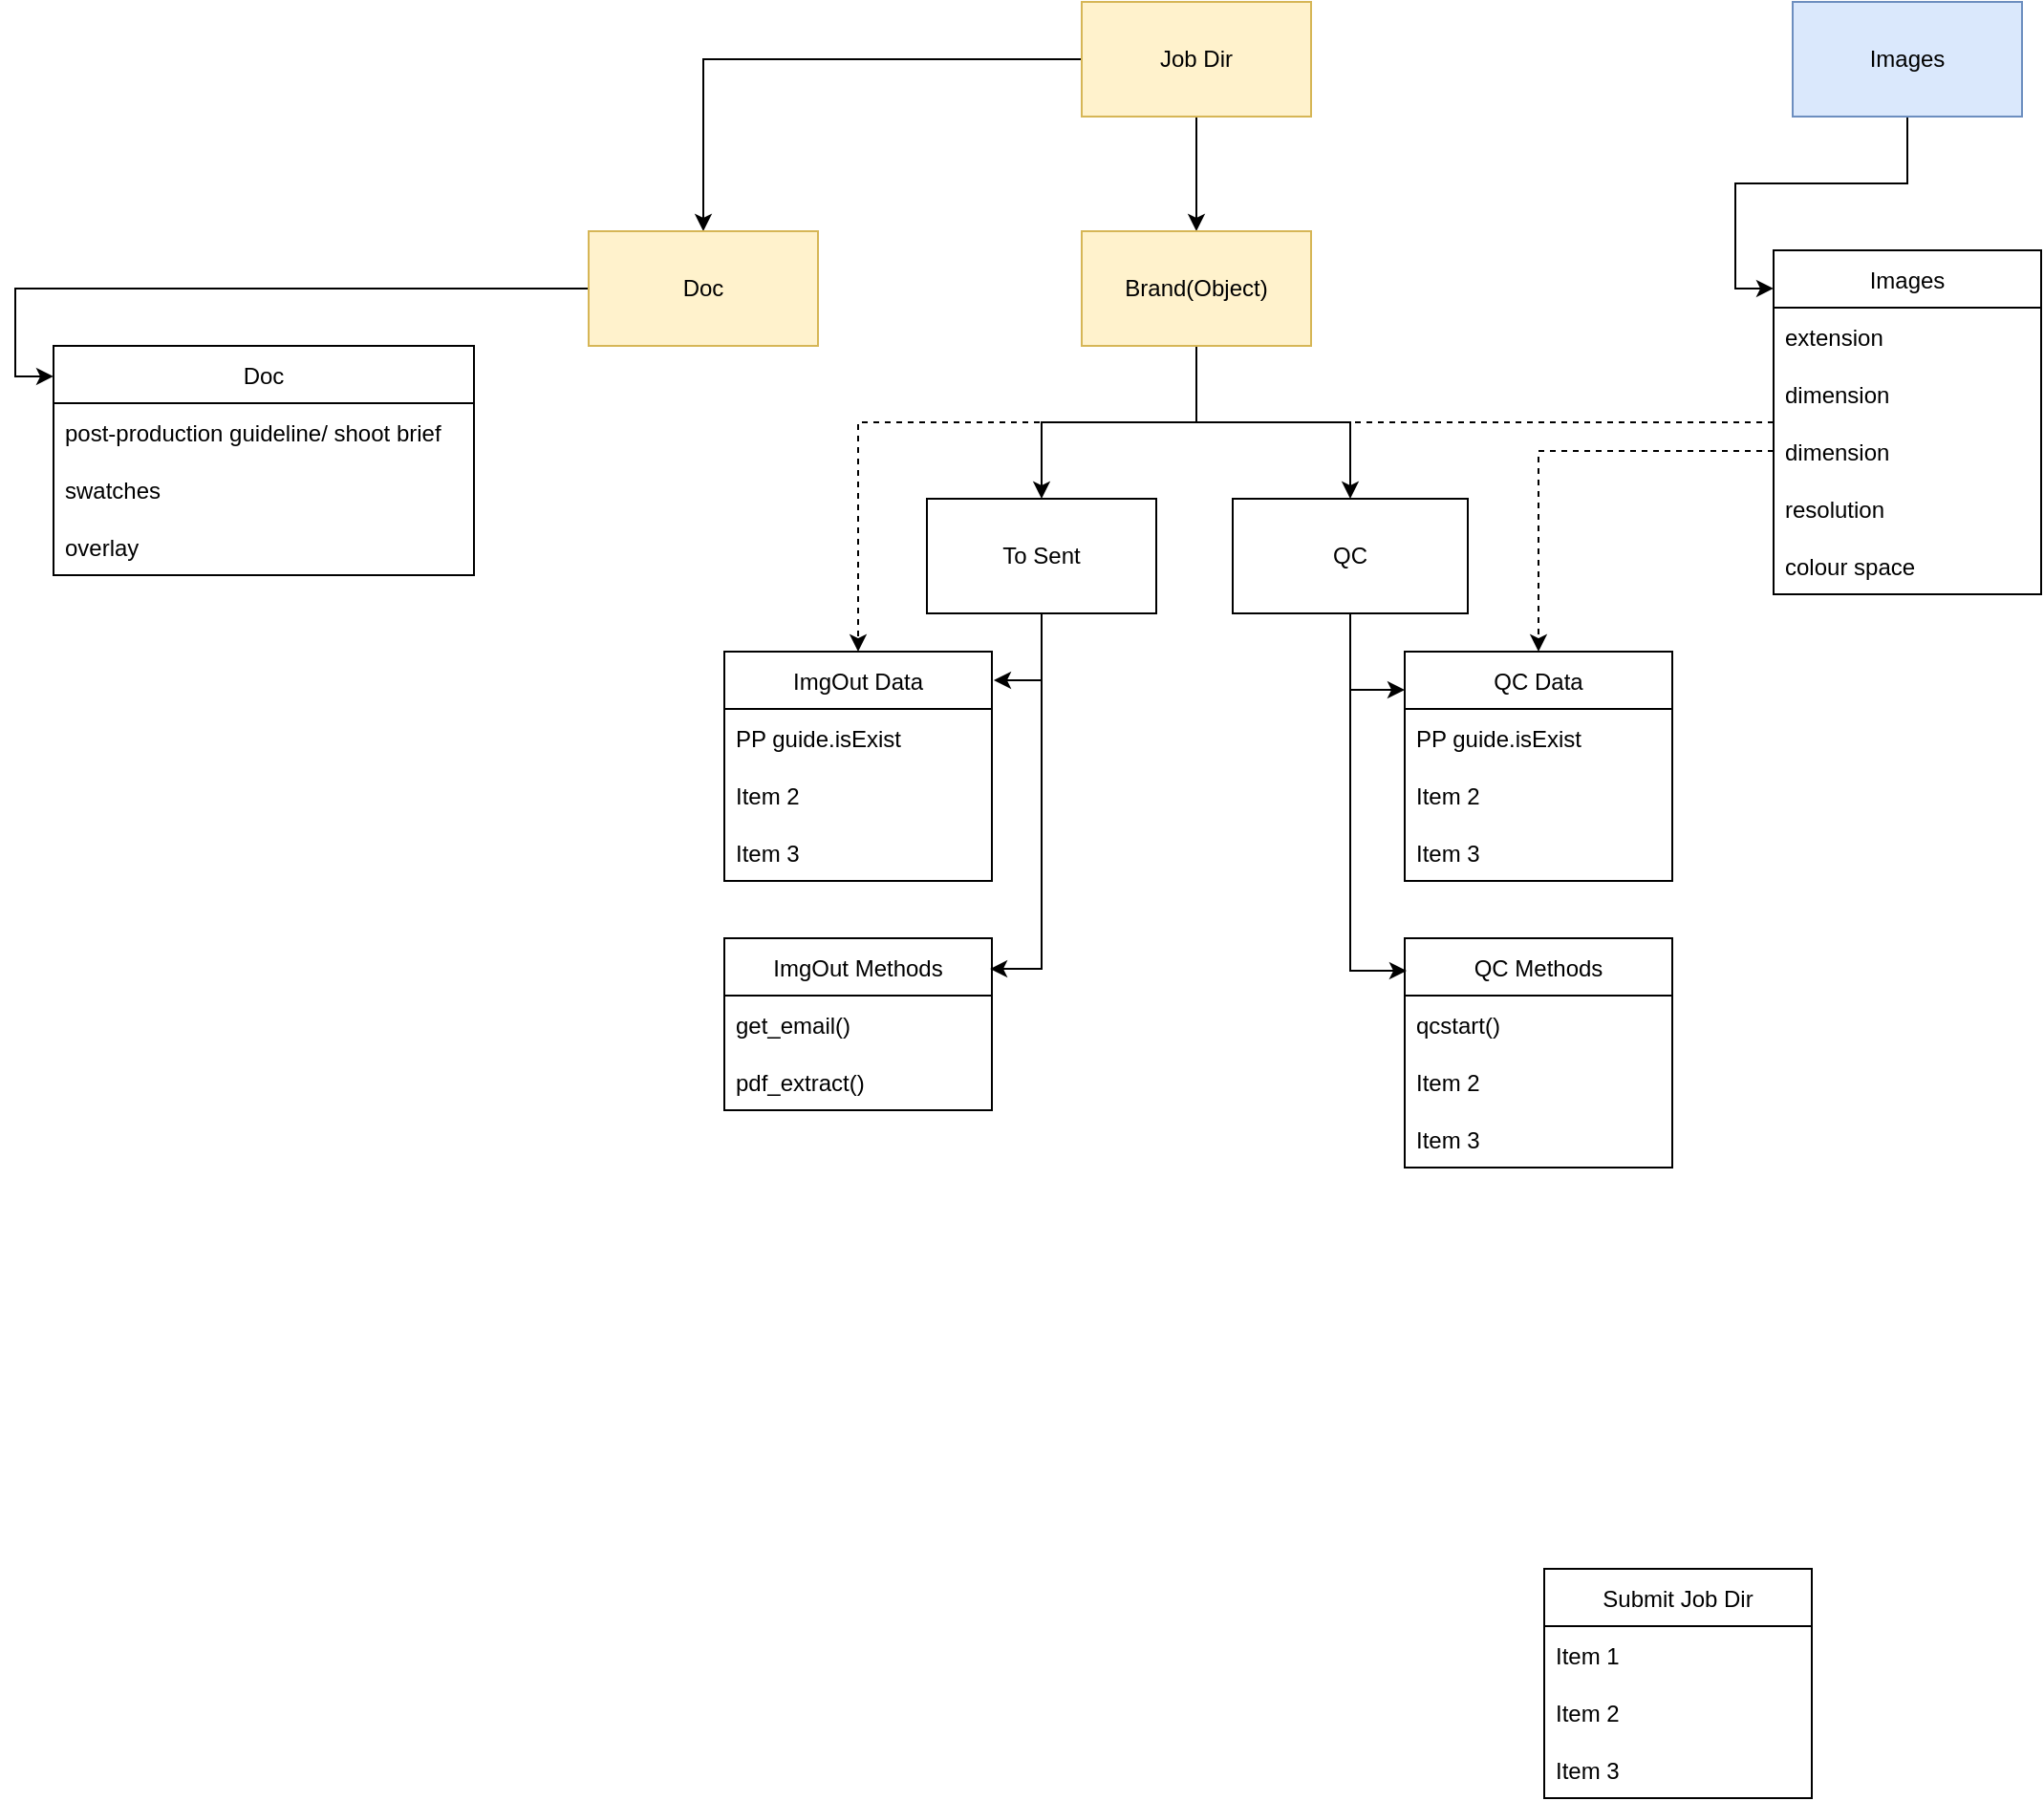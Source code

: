 <mxfile version="20.1.1" type="github">
  <diagram id="C5RBs43oDa-KdzZeNtuy" name="Page-1">
    <mxGraphModel dx="2253" dy="1881" grid="1" gridSize="10" guides="1" tooltips="1" connect="1" arrows="1" fold="1" page="1" pageScale="1" pageWidth="827" pageHeight="1169" math="0" shadow="0">
      <root>
        <mxCell id="WIyWlLk6GJQsqaUBKTNV-0" />
        <mxCell id="WIyWlLk6GJQsqaUBKTNV-1" parent="WIyWlLk6GJQsqaUBKTNV-0" />
        <mxCell id="uOcTOVICnpgIK9QM16jQ-22" style="edgeStyle=orthogonalEdgeStyle;rounded=0;orthogonalLoop=1;jettySize=auto;html=1;entryX=0.5;entryY=0;entryDx=0;entryDy=0;dashed=1;" edge="1" parent="WIyWlLk6GJQsqaUBKTNV-1" source="jGZXXcA7KvOJNHB1vB-I-1" target="uOcTOVICnpgIK9QM16jQ-16">
          <mxGeometry relative="1" as="geometry" />
        </mxCell>
        <mxCell id="jGZXXcA7KvOJNHB1vB-I-1" value="Images" style="swimlane;fontStyle=0;childLayout=stackLayout;horizontal=1;startSize=30;horizontalStack=0;resizeParent=1;resizeParentMax=0;resizeLast=0;collapsible=1;marginBottom=0;" parent="WIyWlLk6GJQsqaUBKTNV-1" vertex="1">
          <mxGeometry x="560" y="-1000" width="140" height="180" as="geometry" />
        </mxCell>
        <mxCell id="jGZXXcA7KvOJNHB1vB-I-2" value="extension" style="text;strokeColor=none;fillColor=none;align=left;verticalAlign=middle;spacingLeft=4;spacingRight=4;overflow=hidden;points=[[0,0.5],[1,0.5]];portConstraint=eastwest;rotatable=0;" parent="jGZXXcA7KvOJNHB1vB-I-1" vertex="1">
          <mxGeometry y="30" width="140" height="30" as="geometry" />
        </mxCell>
        <mxCell id="jGZXXcA7KvOJNHB1vB-I-13" value="dimension" style="text;strokeColor=none;fillColor=none;align=left;verticalAlign=middle;spacingLeft=4;spacingRight=4;overflow=hidden;points=[[0,0.5],[1,0.5]];portConstraint=eastwest;rotatable=0;" parent="jGZXXcA7KvOJNHB1vB-I-1" vertex="1">
          <mxGeometry y="60" width="140" height="30" as="geometry" />
        </mxCell>
        <mxCell id="jGZXXcA7KvOJNHB1vB-I-3" value="dimension" style="text;strokeColor=none;fillColor=none;align=left;verticalAlign=middle;spacingLeft=4;spacingRight=4;overflow=hidden;points=[[0,0.5],[1,0.5]];portConstraint=eastwest;rotatable=0;" parent="jGZXXcA7KvOJNHB1vB-I-1" vertex="1">
          <mxGeometry y="90" width="140" height="30" as="geometry" />
        </mxCell>
        <mxCell id="jGZXXcA7KvOJNHB1vB-I-4" value="resolution" style="text;strokeColor=none;fillColor=none;align=left;verticalAlign=middle;spacingLeft=4;spacingRight=4;overflow=hidden;points=[[0,0.5],[1,0.5]];portConstraint=eastwest;rotatable=0;" parent="jGZXXcA7KvOJNHB1vB-I-1" vertex="1">
          <mxGeometry y="120" width="140" height="30" as="geometry" />
        </mxCell>
        <mxCell id="jGZXXcA7KvOJNHB1vB-I-5" value="colour space" style="text;strokeColor=none;fillColor=none;align=left;verticalAlign=middle;spacingLeft=4;spacingRight=4;overflow=hidden;points=[[0,0.5],[1,0.5]];portConstraint=eastwest;rotatable=0;" parent="jGZXXcA7KvOJNHB1vB-I-1" vertex="1">
          <mxGeometry y="150" width="140" height="30" as="geometry" />
        </mxCell>
        <mxCell id="jGZXXcA7KvOJNHB1vB-I-16" value="ImgOut Methods" style="swimlane;fontStyle=0;childLayout=stackLayout;horizontal=1;startSize=30;horizontalStack=0;resizeParent=1;resizeParentMax=0;resizeLast=0;collapsible=1;marginBottom=0;" parent="WIyWlLk6GJQsqaUBKTNV-1" vertex="1">
          <mxGeometry x="11" y="-640" width="140" height="90" as="geometry" />
        </mxCell>
        <mxCell id="jGZXXcA7KvOJNHB1vB-I-17" value="get_email()" style="text;strokeColor=none;fillColor=none;align=left;verticalAlign=middle;spacingLeft=4;spacingRight=4;overflow=hidden;points=[[0,0.5],[1,0.5]];portConstraint=eastwest;rotatable=0;" parent="jGZXXcA7KvOJNHB1vB-I-16" vertex="1">
          <mxGeometry y="30" width="140" height="30" as="geometry" />
        </mxCell>
        <mxCell id="jGZXXcA7KvOJNHB1vB-I-19" value="pdf_extract()" style="text;strokeColor=none;fillColor=none;align=left;verticalAlign=middle;spacingLeft=4;spacingRight=4;overflow=hidden;points=[[0,0.5],[1,0.5]];portConstraint=eastwest;rotatable=0;" parent="jGZXXcA7KvOJNHB1vB-I-16" vertex="1">
          <mxGeometry y="60" width="140" height="30" as="geometry" />
        </mxCell>
        <mxCell id="jGZXXcA7KvOJNHB1vB-I-20" value="QC Methods" style="swimlane;fontStyle=0;childLayout=stackLayout;horizontal=1;startSize=30;horizontalStack=0;resizeParent=1;resizeParentMax=0;resizeLast=0;collapsible=1;marginBottom=0;" parent="WIyWlLk6GJQsqaUBKTNV-1" vertex="1">
          <mxGeometry x="367" y="-640" width="140" height="120" as="geometry" />
        </mxCell>
        <mxCell id="jGZXXcA7KvOJNHB1vB-I-21" value="qcstart()" style="text;strokeColor=none;fillColor=none;align=left;verticalAlign=middle;spacingLeft=4;spacingRight=4;overflow=hidden;points=[[0,0.5],[1,0.5]];portConstraint=eastwest;rotatable=0;" parent="jGZXXcA7KvOJNHB1vB-I-20" vertex="1">
          <mxGeometry y="30" width="140" height="30" as="geometry" />
        </mxCell>
        <mxCell id="jGZXXcA7KvOJNHB1vB-I-22" value="Item 2" style="text;strokeColor=none;fillColor=none;align=left;verticalAlign=middle;spacingLeft=4;spacingRight=4;overflow=hidden;points=[[0,0.5],[1,0.5]];portConstraint=eastwest;rotatable=0;" parent="jGZXXcA7KvOJNHB1vB-I-20" vertex="1">
          <mxGeometry y="60" width="140" height="30" as="geometry" />
        </mxCell>
        <mxCell id="jGZXXcA7KvOJNHB1vB-I-23" value="Item 3" style="text;strokeColor=none;fillColor=none;align=left;verticalAlign=middle;spacingLeft=4;spacingRight=4;overflow=hidden;points=[[0,0.5],[1,0.5]];portConstraint=eastwest;rotatable=0;" parent="jGZXXcA7KvOJNHB1vB-I-20" vertex="1">
          <mxGeometry y="90" width="140" height="30" as="geometry" />
        </mxCell>
        <mxCell id="jGZXXcA7KvOJNHB1vB-I-28" value="Submit Job Dir" style="swimlane;fontStyle=0;childLayout=stackLayout;horizontal=1;startSize=30;horizontalStack=0;resizeParent=1;resizeParentMax=0;resizeLast=0;collapsible=1;marginBottom=0;" parent="WIyWlLk6GJQsqaUBKTNV-1" vertex="1">
          <mxGeometry x="440" y="-310" width="140" height="120" as="geometry" />
        </mxCell>
        <mxCell id="jGZXXcA7KvOJNHB1vB-I-29" value="Item 1" style="text;strokeColor=none;fillColor=none;align=left;verticalAlign=middle;spacingLeft=4;spacingRight=4;overflow=hidden;points=[[0,0.5],[1,0.5]];portConstraint=eastwest;rotatable=0;" parent="jGZXXcA7KvOJNHB1vB-I-28" vertex="1">
          <mxGeometry y="30" width="140" height="30" as="geometry" />
        </mxCell>
        <mxCell id="jGZXXcA7KvOJNHB1vB-I-30" value="Item 2" style="text;strokeColor=none;fillColor=none;align=left;verticalAlign=middle;spacingLeft=4;spacingRight=4;overflow=hidden;points=[[0,0.5],[1,0.5]];portConstraint=eastwest;rotatable=0;" parent="jGZXXcA7KvOJNHB1vB-I-28" vertex="1">
          <mxGeometry y="60" width="140" height="30" as="geometry" />
        </mxCell>
        <mxCell id="jGZXXcA7KvOJNHB1vB-I-31" value="Item 3" style="text;strokeColor=none;fillColor=none;align=left;verticalAlign=middle;spacingLeft=4;spacingRight=4;overflow=hidden;points=[[0,0.5],[1,0.5]];portConstraint=eastwest;rotatable=0;" parent="jGZXXcA7KvOJNHB1vB-I-28" vertex="1">
          <mxGeometry y="90" width="140" height="30" as="geometry" />
        </mxCell>
        <mxCell id="sbuA94Gi4j8GhDlN6hw3-2" value="Doc" style="swimlane;fontStyle=0;childLayout=stackLayout;horizontal=1;startSize=30;horizontalStack=0;resizeParent=1;resizeParentMax=0;resizeLast=0;collapsible=1;marginBottom=0;" parent="WIyWlLk6GJQsqaUBKTNV-1" vertex="1">
          <mxGeometry x="-340" y="-950" width="220" height="120" as="geometry" />
        </mxCell>
        <mxCell id="sbuA94Gi4j8GhDlN6hw3-3" value="post-production guideline/ shoot brief" style="text;strokeColor=none;fillColor=none;align=left;verticalAlign=middle;spacingLeft=4;spacingRight=4;overflow=hidden;points=[[0,0.5],[1,0.5]];portConstraint=eastwest;rotatable=0;" parent="sbuA94Gi4j8GhDlN6hw3-2" vertex="1">
          <mxGeometry y="30" width="220" height="30" as="geometry" />
        </mxCell>
        <mxCell id="sbuA94Gi4j8GhDlN6hw3-4" value="swatches" style="text;strokeColor=none;fillColor=none;align=left;verticalAlign=middle;spacingLeft=4;spacingRight=4;overflow=hidden;points=[[0,0.5],[1,0.5]];portConstraint=eastwest;rotatable=0;" parent="sbuA94Gi4j8GhDlN6hw3-2" vertex="1">
          <mxGeometry y="60" width="220" height="30" as="geometry" />
        </mxCell>
        <mxCell id="sbuA94Gi4j8GhDlN6hw3-5" value="overlay" style="text;strokeColor=none;fillColor=none;align=left;verticalAlign=middle;spacingLeft=4;spacingRight=4;overflow=hidden;points=[[0,0.5],[1,0.5]];portConstraint=eastwest;rotatable=0;" parent="sbuA94Gi4j8GhDlN6hw3-2" vertex="1">
          <mxGeometry y="90" width="220" height="30" as="geometry" />
        </mxCell>
        <mxCell id="uOcTOVICnpgIK9QM16jQ-5" value="" style="edgeStyle=orthogonalEdgeStyle;rounded=0;orthogonalLoop=1;jettySize=auto;html=1;" edge="1" parent="WIyWlLk6GJQsqaUBKTNV-1" source="uOcTOVICnpgIK9QM16jQ-1" target="uOcTOVICnpgIK9QM16jQ-4">
          <mxGeometry relative="1" as="geometry" />
        </mxCell>
        <mxCell id="uOcTOVICnpgIK9QM16jQ-9" value="" style="edgeStyle=orthogonalEdgeStyle;rounded=0;orthogonalLoop=1;jettySize=auto;html=1;" edge="1" parent="WIyWlLk6GJQsqaUBKTNV-1" source="uOcTOVICnpgIK9QM16jQ-1" target="uOcTOVICnpgIK9QM16jQ-8">
          <mxGeometry relative="1" as="geometry" />
        </mxCell>
        <mxCell id="uOcTOVICnpgIK9QM16jQ-1" value="Job Dir" style="rounded=0;whiteSpace=wrap;html=1;fillColor=#fff2cc;strokeColor=#d6b656;" vertex="1" parent="WIyWlLk6GJQsqaUBKTNV-1">
          <mxGeometry x="198" y="-1130" width="120" height="60" as="geometry" />
        </mxCell>
        <mxCell id="uOcTOVICnpgIK9QM16jQ-11" value="" style="edgeStyle=orthogonalEdgeStyle;rounded=0;orthogonalLoop=1;jettySize=auto;html=1;" edge="1" parent="WIyWlLk6GJQsqaUBKTNV-1" source="uOcTOVICnpgIK9QM16jQ-4" target="uOcTOVICnpgIK9QM16jQ-10">
          <mxGeometry relative="1" as="geometry" />
        </mxCell>
        <mxCell id="uOcTOVICnpgIK9QM16jQ-13" value="" style="edgeStyle=orthogonalEdgeStyle;rounded=0;orthogonalLoop=1;jettySize=auto;html=1;" edge="1" parent="WIyWlLk6GJQsqaUBKTNV-1" source="uOcTOVICnpgIK9QM16jQ-4" target="uOcTOVICnpgIK9QM16jQ-12">
          <mxGeometry relative="1" as="geometry" />
        </mxCell>
        <mxCell id="uOcTOVICnpgIK9QM16jQ-4" value="Brand(Object)" style="whiteSpace=wrap;html=1;rounded=0;fillColor=#fff2cc;strokeColor=#d6b656;" vertex="1" parent="WIyWlLk6GJQsqaUBKTNV-1">
          <mxGeometry x="198" y="-1010" width="120" height="60" as="geometry" />
        </mxCell>
        <mxCell id="uOcTOVICnpgIK9QM16jQ-23" style="edgeStyle=orthogonalEdgeStyle;rounded=0;orthogonalLoop=1;jettySize=auto;html=1;entryX=0;entryY=0.111;entryDx=0;entryDy=0;entryPerimeter=0;" edge="1" parent="WIyWlLk6GJQsqaUBKTNV-1" source="uOcTOVICnpgIK9QM16jQ-6" target="jGZXXcA7KvOJNHB1vB-I-1">
          <mxGeometry relative="1" as="geometry" />
        </mxCell>
        <mxCell id="uOcTOVICnpgIK9QM16jQ-6" value="Images" style="whiteSpace=wrap;html=1;rounded=0;fillColor=#dae8fc;strokeColor=#6c8ebf;" vertex="1" parent="WIyWlLk6GJQsqaUBKTNV-1">
          <mxGeometry x="570" y="-1130" width="120" height="60" as="geometry" />
        </mxCell>
        <mxCell id="uOcTOVICnpgIK9QM16jQ-33" style="edgeStyle=orthogonalEdgeStyle;rounded=0;orthogonalLoop=1;jettySize=auto;html=1;entryX=0;entryY=0.133;entryDx=0;entryDy=0;entryPerimeter=0;" edge="1" parent="WIyWlLk6GJQsqaUBKTNV-1" source="uOcTOVICnpgIK9QM16jQ-8" target="sbuA94Gi4j8GhDlN6hw3-2">
          <mxGeometry relative="1" as="geometry" />
        </mxCell>
        <mxCell id="uOcTOVICnpgIK9QM16jQ-8" value="Doc" style="whiteSpace=wrap;html=1;rounded=0;fillColor=#fff2cc;strokeColor=#d6b656;" vertex="1" parent="WIyWlLk6GJQsqaUBKTNV-1">
          <mxGeometry x="-60" y="-1010" width="120" height="60" as="geometry" />
        </mxCell>
        <mxCell id="uOcTOVICnpgIK9QM16jQ-15" style="edgeStyle=orthogonalEdgeStyle;rounded=0;orthogonalLoop=1;jettySize=auto;html=1;entryX=0.993;entryY=0.178;entryDx=0;entryDy=0;entryPerimeter=0;" edge="1" parent="WIyWlLk6GJQsqaUBKTNV-1" source="uOcTOVICnpgIK9QM16jQ-10" target="jGZXXcA7KvOJNHB1vB-I-16">
          <mxGeometry relative="1" as="geometry" />
        </mxCell>
        <mxCell id="uOcTOVICnpgIK9QM16jQ-20" style="edgeStyle=orthogonalEdgeStyle;rounded=0;orthogonalLoop=1;jettySize=auto;html=1;entryX=1.007;entryY=0.125;entryDx=0;entryDy=0;entryPerimeter=0;" edge="1" parent="WIyWlLk6GJQsqaUBKTNV-1" source="uOcTOVICnpgIK9QM16jQ-10" target="uOcTOVICnpgIK9QM16jQ-16">
          <mxGeometry relative="1" as="geometry" />
        </mxCell>
        <mxCell id="uOcTOVICnpgIK9QM16jQ-10" value="To Sent" style="whiteSpace=wrap;html=1;rounded=0;" vertex="1" parent="WIyWlLk6GJQsqaUBKTNV-1">
          <mxGeometry x="117" y="-870" width="120" height="60" as="geometry" />
        </mxCell>
        <mxCell id="uOcTOVICnpgIK9QM16jQ-24" style="edgeStyle=orthogonalEdgeStyle;rounded=0;orthogonalLoop=1;jettySize=auto;html=1;entryX=0.007;entryY=0.142;entryDx=0;entryDy=0;entryPerimeter=0;" edge="1" parent="WIyWlLk6GJQsqaUBKTNV-1" source="uOcTOVICnpgIK9QM16jQ-12" target="jGZXXcA7KvOJNHB1vB-I-20">
          <mxGeometry relative="1" as="geometry" />
        </mxCell>
        <mxCell id="uOcTOVICnpgIK9QM16jQ-29" style="edgeStyle=orthogonalEdgeStyle;rounded=0;orthogonalLoop=1;jettySize=auto;html=1;entryX=0;entryY=0.167;entryDx=0;entryDy=0;entryPerimeter=0;" edge="1" parent="WIyWlLk6GJQsqaUBKTNV-1" source="uOcTOVICnpgIK9QM16jQ-12" target="uOcTOVICnpgIK9QM16jQ-25">
          <mxGeometry relative="1" as="geometry" />
        </mxCell>
        <mxCell id="uOcTOVICnpgIK9QM16jQ-12" value="QC" style="whiteSpace=wrap;html=1;rounded=0;" vertex="1" parent="WIyWlLk6GJQsqaUBKTNV-1">
          <mxGeometry x="277" y="-870" width="123" height="60" as="geometry" />
        </mxCell>
        <mxCell id="uOcTOVICnpgIK9QM16jQ-16" value="ImgOut Data" style="swimlane;fontStyle=0;childLayout=stackLayout;horizontal=1;startSize=30;horizontalStack=0;resizeParent=1;resizeParentMax=0;resizeLast=0;collapsible=1;marginBottom=0;" vertex="1" parent="WIyWlLk6GJQsqaUBKTNV-1">
          <mxGeometry x="11" y="-790" width="140" height="120" as="geometry" />
        </mxCell>
        <mxCell id="uOcTOVICnpgIK9QM16jQ-17" value="PP guide.isExist" style="text;strokeColor=none;fillColor=none;align=left;verticalAlign=middle;spacingLeft=4;spacingRight=4;overflow=hidden;points=[[0,0.5],[1,0.5]];portConstraint=eastwest;rotatable=0;" vertex="1" parent="uOcTOVICnpgIK9QM16jQ-16">
          <mxGeometry y="30" width="140" height="30" as="geometry" />
        </mxCell>
        <mxCell id="uOcTOVICnpgIK9QM16jQ-18" value="Item 2" style="text;strokeColor=none;fillColor=none;align=left;verticalAlign=middle;spacingLeft=4;spacingRight=4;overflow=hidden;points=[[0,0.5],[1,0.5]];portConstraint=eastwest;rotatable=0;" vertex="1" parent="uOcTOVICnpgIK9QM16jQ-16">
          <mxGeometry y="60" width="140" height="30" as="geometry" />
        </mxCell>
        <mxCell id="uOcTOVICnpgIK9QM16jQ-19" value="Item 3" style="text;strokeColor=none;fillColor=none;align=left;verticalAlign=middle;spacingLeft=4;spacingRight=4;overflow=hidden;points=[[0,0.5],[1,0.5]];portConstraint=eastwest;rotatable=0;" vertex="1" parent="uOcTOVICnpgIK9QM16jQ-16">
          <mxGeometry y="90" width="140" height="30" as="geometry" />
        </mxCell>
        <mxCell id="uOcTOVICnpgIK9QM16jQ-25" value="QC Data" style="swimlane;fontStyle=0;childLayout=stackLayout;horizontal=1;startSize=30;horizontalStack=0;resizeParent=1;resizeParentMax=0;resizeLast=0;collapsible=1;marginBottom=0;" vertex="1" parent="WIyWlLk6GJQsqaUBKTNV-1">
          <mxGeometry x="367" y="-790" width="140" height="120" as="geometry" />
        </mxCell>
        <mxCell id="uOcTOVICnpgIK9QM16jQ-26" value="PP guide.isExist" style="text;strokeColor=none;fillColor=none;align=left;verticalAlign=middle;spacingLeft=4;spacingRight=4;overflow=hidden;points=[[0,0.5],[1,0.5]];portConstraint=eastwest;rotatable=0;" vertex="1" parent="uOcTOVICnpgIK9QM16jQ-25">
          <mxGeometry y="30" width="140" height="30" as="geometry" />
        </mxCell>
        <mxCell id="uOcTOVICnpgIK9QM16jQ-27" value="Item 2" style="text;strokeColor=none;fillColor=none;align=left;verticalAlign=middle;spacingLeft=4;spacingRight=4;overflow=hidden;points=[[0,0.5],[1,0.5]];portConstraint=eastwest;rotatable=0;" vertex="1" parent="uOcTOVICnpgIK9QM16jQ-25">
          <mxGeometry y="60" width="140" height="30" as="geometry" />
        </mxCell>
        <mxCell id="uOcTOVICnpgIK9QM16jQ-28" value="Item 3" style="text;strokeColor=none;fillColor=none;align=left;verticalAlign=middle;spacingLeft=4;spacingRight=4;overflow=hidden;points=[[0,0.5],[1,0.5]];portConstraint=eastwest;rotatable=0;" vertex="1" parent="uOcTOVICnpgIK9QM16jQ-25">
          <mxGeometry y="90" width="140" height="30" as="geometry" />
        </mxCell>
        <mxCell id="uOcTOVICnpgIK9QM16jQ-32" style="edgeStyle=orthogonalEdgeStyle;rounded=0;orthogonalLoop=1;jettySize=auto;html=1;entryX=0.5;entryY=0;entryDx=0;entryDy=0;dashed=1;" edge="1" parent="WIyWlLk6GJQsqaUBKTNV-1" source="jGZXXcA7KvOJNHB1vB-I-3" target="uOcTOVICnpgIK9QM16jQ-25">
          <mxGeometry relative="1" as="geometry" />
        </mxCell>
      </root>
    </mxGraphModel>
  </diagram>
</mxfile>
